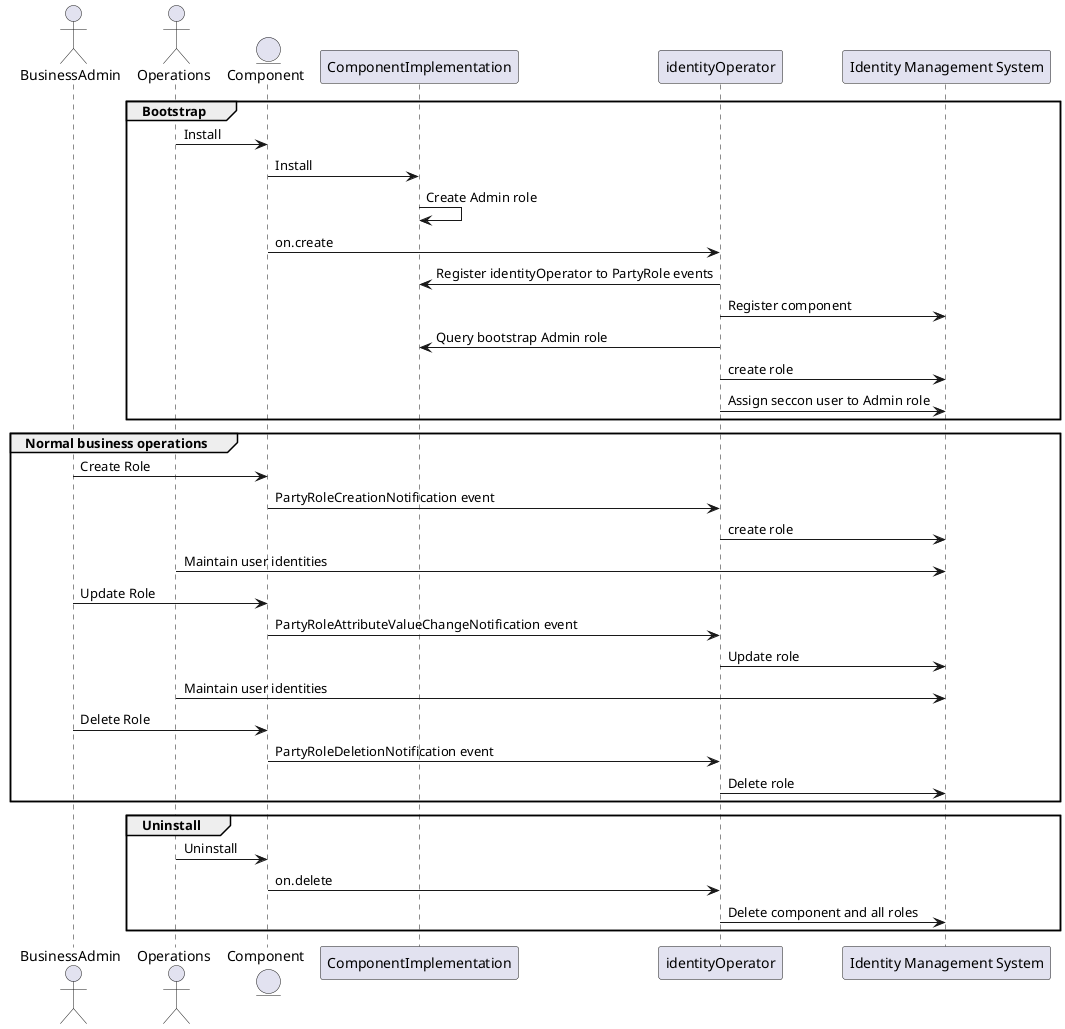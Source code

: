 @startuml

actor BusinessAdmin
actor Operations
entity Component
participant ComponentImplementation

group Bootstrap
Component <- Operations : Install
Component -> ComponentImplementation : Install
ComponentImplementation -> ComponentImplementation: Create Admin role

Component -> identityOperator: on.create 
identityOperator -> ComponentImplementation: Register identityOperator to PartyRole events
identityOperator -> "Identity Management System": Register component

identityOperator -> ComponentImplementation : Query bootstrap Admin role
identityOperator -> "Identity Management System": create role
identityOperator -> "Identity Management System": Assign seccon user to Admin role

end 
group Normal business operations

BusinessAdmin -> Component: Create Role
Component-> identityOperator: PartyRoleCreationNotification event
identityOperator -> "Identity Management System": create role
Operations->"Identity Management System"  : Maintain user identities
BusinessAdmin -> Component: Update Role
Component-> identityOperator: PartyRoleAttributeValueChangeNotification event
identityOperator -> "Identity Management System": Update role
Operations->"Identity Management System"  : Maintain user identities
BusinessAdmin -> Component: Delete Role
Component-> identityOperator: PartyRoleDeletionNotification event
identityOperator -> "Identity Management System": Delete role

end
group Uninstall
Operations -> Component  : Uninstall
Component -> identityOperator: on.delete 
identityOperator -> "Identity Management System": Delete component and all roles
end

@enduml
